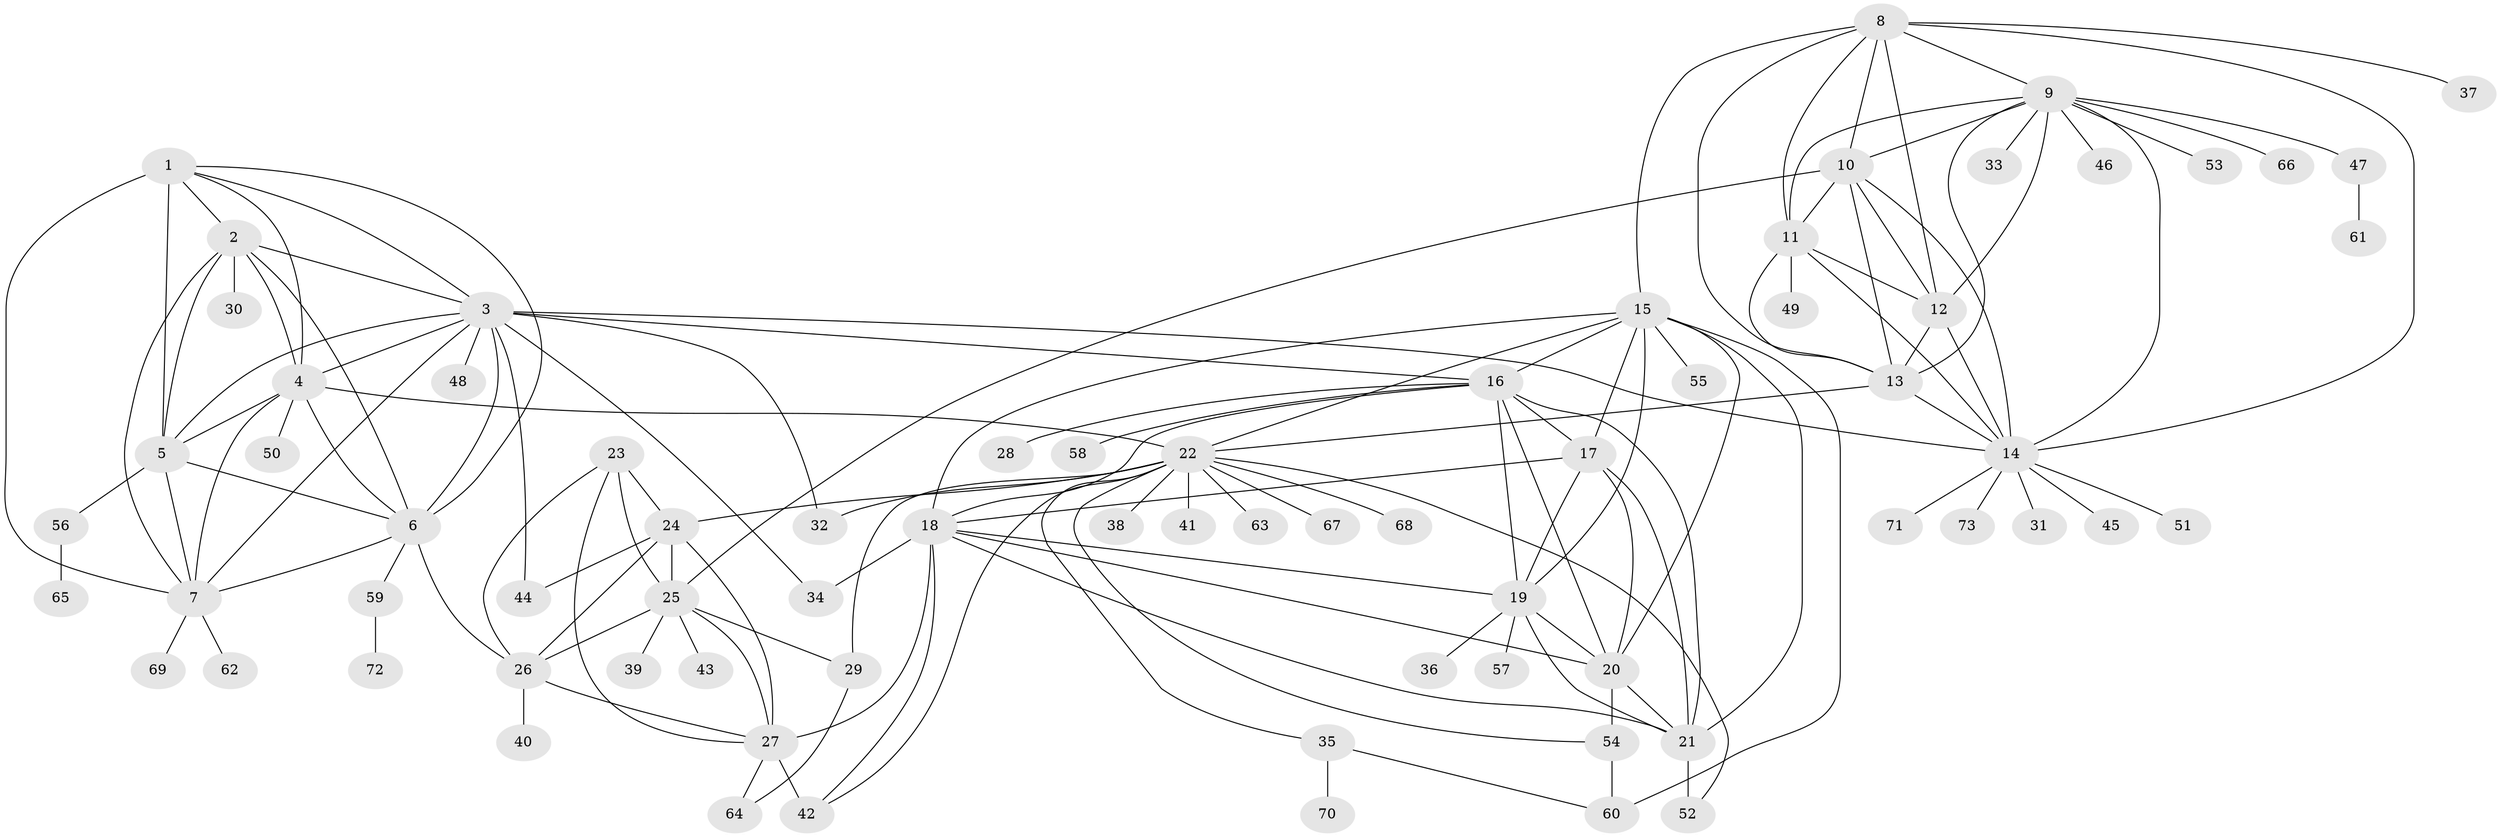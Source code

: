 // original degree distribution, {9: 0.08275862068965517, 13: 0.027586206896551724, 7: 0.020689655172413793, 12: 0.013793103448275862, 8: 0.034482758620689655, 11: 0.020689655172413793, 10: 0.027586206896551724, 6: 0.013793103448275862, 1: 0.5862068965517241, 2: 0.1310344827586207, 4: 0.006896551724137931, 3: 0.034482758620689655}
// Generated by graph-tools (version 1.1) at 2025/37/03/09/25 02:37:41]
// undirected, 73 vertices, 140 edges
graph export_dot {
graph [start="1"]
  node [color=gray90,style=filled];
  1;
  2;
  3;
  4;
  5;
  6;
  7;
  8;
  9;
  10;
  11;
  12;
  13;
  14;
  15;
  16;
  17;
  18;
  19;
  20;
  21;
  22;
  23;
  24;
  25;
  26;
  27;
  28;
  29;
  30;
  31;
  32;
  33;
  34;
  35;
  36;
  37;
  38;
  39;
  40;
  41;
  42;
  43;
  44;
  45;
  46;
  47;
  48;
  49;
  50;
  51;
  52;
  53;
  54;
  55;
  56;
  57;
  58;
  59;
  60;
  61;
  62;
  63;
  64;
  65;
  66;
  67;
  68;
  69;
  70;
  71;
  72;
  73;
  1 -- 2 [weight=1.0];
  1 -- 3 [weight=1.0];
  1 -- 4 [weight=1.0];
  1 -- 5 [weight=3.0];
  1 -- 6 [weight=1.0];
  1 -- 7 [weight=1.0];
  2 -- 3 [weight=1.0];
  2 -- 4 [weight=1.0];
  2 -- 5 [weight=1.0];
  2 -- 6 [weight=1.0];
  2 -- 7 [weight=1.0];
  2 -- 30 [weight=2.0];
  3 -- 4 [weight=1.0];
  3 -- 5 [weight=1.0];
  3 -- 6 [weight=1.0];
  3 -- 7 [weight=1.0];
  3 -- 14 [weight=1.0];
  3 -- 16 [weight=1.0];
  3 -- 32 [weight=1.0];
  3 -- 34 [weight=1.0];
  3 -- 44 [weight=1.0];
  3 -- 48 [weight=1.0];
  4 -- 5 [weight=1.0];
  4 -- 6 [weight=1.0];
  4 -- 7 [weight=1.0];
  4 -- 22 [weight=1.0];
  4 -- 50 [weight=1.0];
  5 -- 6 [weight=1.0];
  5 -- 7 [weight=1.0];
  5 -- 56 [weight=1.0];
  6 -- 7 [weight=1.0];
  6 -- 26 [weight=1.0];
  6 -- 59 [weight=1.0];
  7 -- 62 [weight=1.0];
  7 -- 69 [weight=1.0];
  8 -- 9 [weight=1.0];
  8 -- 10 [weight=1.0];
  8 -- 11 [weight=1.0];
  8 -- 12 [weight=1.0];
  8 -- 13 [weight=1.0];
  8 -- 14 [weight=1.0];
  8 -- 15 [weight=1.0];
  8 -- 37 [weight=1.0];
  9 -- 10 [weight=1.0];
  9 -- 11 [weight=1.0];
  9 -- 12 [weight=1.0];
  9 -- 13 [weight=1.0];
  9 -- 14 [weight=1.0];
  9 -- 33 [weight=1.0];
  9 -- 46 [weight=1.0];
  9 -- 47 [weight=1.0];
  9 -- 53 [weight=1.0];
  9 -- 66 [weight=1.0];
  10 -- 11 [weight=1.0];
  10 -- 12 [weight=1.0];
  10 -- 13 [weight=1.0];
  10 -- 14 [weight=1.0];
  10 -- 25 [weight=1.0];
  11 -- 12 [weight=1.0];
  11 -- 13 [weight=1.0];
  11 -- 14 [weight=1.0];
  11 -- 49 [weight=2.0];
  12 -- 13 [weight=1.0];
  12 -- 14 [weight=1.0];
  13 -- 14 [weight=1.0];
  13 -- 22 [weight=1.0];
  14 -- 31 [weight=1.0];
  14 -- 45 [weight=1.0];
  14 -- 51 [weight=1.0];
  14 -- 71 [weight=1.0];
  14 -- 73 [weight=1.0];
  15 -- 16 [weight=1.0];
  15 -- 17 [weight=1.0];
  15 -- 18 [weight=1.0];
  15 -- 19 [weight=1.0];
  15 -- 20 [weight=1.0];
  15 -- 21 [weight=1.0];
  15 -- 22 [weight=1.0];
  15 -- 55 [weight=1.0];
  15 -- 60 [weight=1.0];
  16 -- 17 [weight=1.0];
  16 -- 18 [weight=1.0];
  16 -- 19 [weight=1.0];
  16 -- 20 [weight=1.0];
  16 -- 21 [weight=1.0];
  16 -- 28 [weight=1.0];
  16 -- 58 [weight=1.0];
  17 -- 18 [weight=1.0];
  17 -- 19 [weight=2.0];
  17 -- 20 [weight=1.0];
  17 -- 21 [weight=1.0];
  18 -- 19 [weight=1.0];
  18 -- 20 [weight=1.0];
  18 -- 21 [weight=1.0];
  18 -- 27 [weight=1.0];
  18 -- 34 [weight=4.0];
  18 -- 42 [weight=1.0];
  19 -- 20 [weight=1.0];
  19 -- 21 [weight=1.0];
  19 -- 36 [weight=1.0];
  19 -- 57 [weight=1.0];
  20 -- 21 [weight=1.0];
  20 -- 54 [weight=4.0];
  21 -- 52 [weight=2.0];
  22 -- 24 [weight=1.0];
  22 -- 29 [weight=2.0];
  22 -- 32 [weight=1.0];
  22 -- 35 [weight=1.0];
  22 -- 38 [weight=1.0];
  22 -- 41 [weight=3.0];
  22 -- 42 [weight=1.0];
  22 -- 52 [weight=1.0];
  22 -- 54 [weight=1.0];
  22 -- 63 [weight=1.0];
  22 -- 67 [weight=1.0];
  22 -- 68 [weight=1.0];
  23 -- 24 [weight=1.0];
  23 -- 25 [weight=4.0];
  23 -- 26 [weight=1.0];
  23 -- 27 [weight=1.0];
  24 -- 25 [weight=3.0];
  24 -- 26 [weight=1.0];
  24 -- 27 [weight=1.0];
  24 -- 44 [weight=4.0];
  25 -- 26 [weight=3.0];
  25 -- 27 [weight=3.0];
  25 -- 29 [weight=1.0];
  25 -- 39 [weight=4.0];
  25 -- 43 [weight=1.0];
  26 -- 27 [weight=1.0];
  26 -- 40 [weight=1.0];
  27 -- 42 [weight=4.0];
  27 -- 64 [weight=1.0];
  29 -- 64 [weight=1.0];
  35 -- 60 [weight=1.0];
  35 -- 70 [weight=1.0];
  47 -- 61 [weight=1.0];
  54 -- 60 [weight=1.0];
  56 -- 65 [weight=1.0];
  59 -- 72 [weight=1.0];
}
